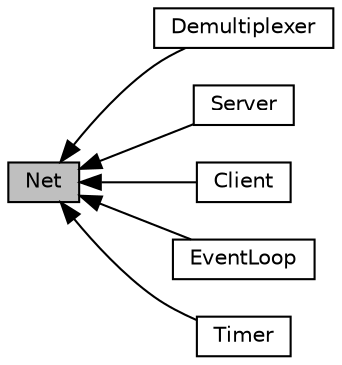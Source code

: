 digraph "Net"
{
  bgcolor="transparent";
  edge [fontname="Helvetica",fontsize="10",labelfontname="Helvetica",labelfontsize="10"];
  node [fontname="Helvetica",fontsize="10",shape=box];
  rankdir=LR;
  Node5 [label="Demultiplexer",height=0.2,width=0.4,color="black",URL="$group__demultiplexer.html",tooltip="As the role of the Synchronous Event Demultiplexer in Reactor pattern."];
  Node2 [label="Server",height=0.2,width=0.4,color="black",URL="$group__server.html",tooltip="Server parts."];
  Node3 [label="Client",height=0.2,width=0.4,color="black",URL="$group__client.html",tooltip="Client parts."];
  Node4 [label="EventLoop",height=0.2,width=0.4,color="black",URL="$group__EventLoop.html",tooltip="event loop facilities"];
  Node1 [label="Net",height=0.2,width=0.4,color="black", fillcolor="grey75", style="filled", fontcolor="black",tooltip="Network module, including event loop in reactor mode and tcp server/client, etc."];
  Node6 [label="Timer",height=0.2,width=0.4,color="black",URL="$group__timer.html",tooltip="Manage timer and process timer events."];
  Node1->Node2 [shape=plaintext, dir="back", style="solid"];
  Node1->Node3 [shape=plaintext, dir="back", style="solid"];
  Node1->Node4 [shape=plaintext, dir="back", style="solid"];
  Node1->Node5 [shape=plaintext, dir="back", style="solid"];
  Node1->Node6 [shape=plaintext, dir="back", style="solid"];
}
